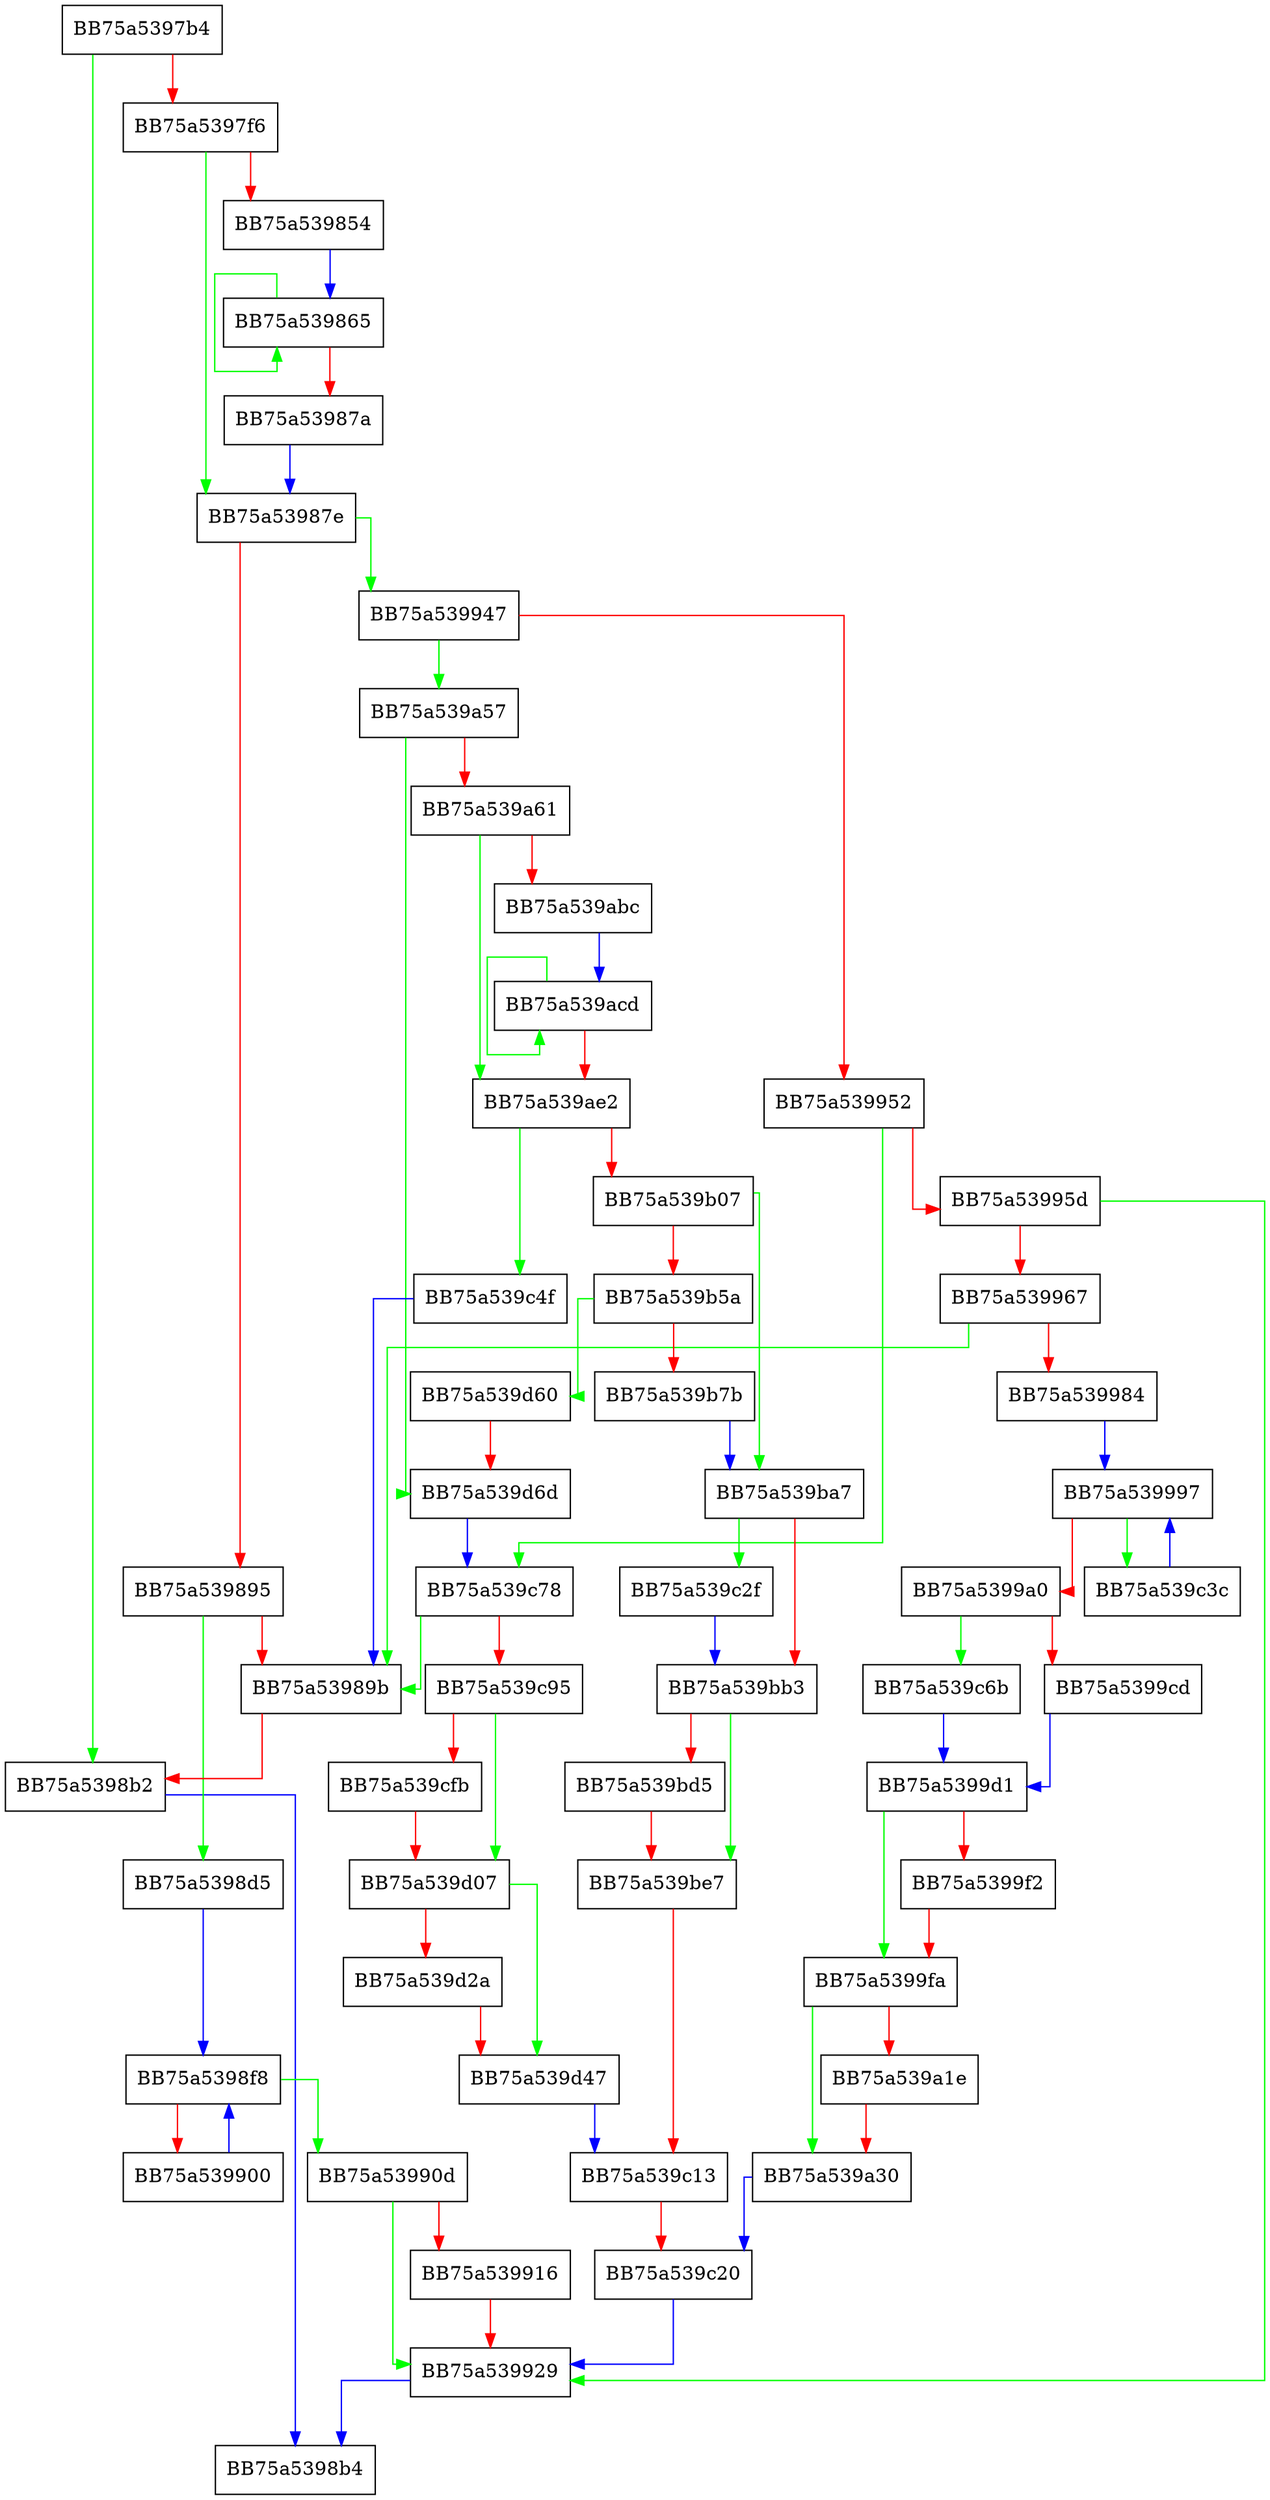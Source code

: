 digraph compileOp {
  node [shape="box"];
  graph [splines=ortho];
  BB75a5397b4 -> BB75a5398b2 [color="green"];
  BB75a5397b4 -> BB75a5397f6 [color="red"];
  BB75a5397f6 -> BB75a53987e [color="green"];
  BB75a5397f6 -> BB75a539854 [color="red"];
  BB75a539854 -> BB75a539865 [color="blue"];
  BB75a539865 -> BB75a539865 [color="green"];
  BB75a539865 -> BB75a53987a [color="red"];
  BB75a53987a -> BB75a53987e [color="blue"];
  BB75a53987e -> BB75a539947 [color="green"];
  BB75a53987e -> BB75a539895 [color="red"];
  BB75a539895 -> BB75a5398d5 [color="green"];
  BB75a539895 -> BB75a53989b [color="red"];
  BB75a53989b -> BB75a5398b2 [color="red"];
  BB75a5398b2 -> BB75a5398b4 [color="blue"];
  BB75a5398d5 -> BB75a5398f8 [color="blue"];
  BB75a5398f8 -> BB75a53990d [color="green"];
  BB75a5398f8 -> BB75a539900 [color="red"];
  BB75a539900 -> BB75a5398f8 [color="blue"];
  BB75a53990d -> BB75a539929 [color="green"];
  BB75a53990d -> BB75a539916 [color="red"];
  BB75a539916 -> BB75a539929 [color="red"];
  BB75a539929 -> BB75a5398b4 [color="blue"];
  BB75a539947 -> BB75a539a57 [color="green"];
  BB75a539947 -> BB75a539952 [color="red"];
  BB75a539952 -> BB75a539c78 [color="green"];
  BB75a539952 -> BB75a53995d [color="red"];
  BB75a53995d -> BB75a539929 [color="green"];
  BB75a53995d -> BB75a539967 [color="red"];
  BB75a539967 -> BB75a53989b [color="green"];
  BB75a539967 -> BB75a539984 [color="red"];
  BB75a539984 -> BB75a539997 [color="blue"];
  BB75a539997 -> BB75a539c3c [color="green"];
  BB75a539997 -> BB75a5399a0 [color="red"];
  BB75a5399a0 -> BB75a539c6b [color="green"];
  BB75a5399a0 -> BB75a5399cd [color="red"];
  BB75a5399cd -> BB75a5399d1 [color="blue"];
  BB75a5399d1 -> BB75a5399fa [color="green"];
  BB75a5399d1 -> BB75a5399f2 [color="red"];
  BB75a5399f2 -> BB75a5399fa [color="red"];
  BB75a5399fa -> BB75a539a30 [color="green"];
  BB75a5399fa -> BB75a539a1e [color="red"];
  BB75a539a1e -> BB75a539a30 [color="red"];
  BB75a539a30 -> BB75a539c20 [color="blue"];
  BB75a539a57 -> BB75a539d6d [color="green"];
  BB75a539a57 -> BB75a539a61 [color="red"];
  BB75a539a61 -> BB75a539ae2 [color="green"];
  BB75a539a61 -> BB75a539abc [color="red"];
  BB75a539abc -> BB75a539acd [color="blue"];
  BB75a539acd -> BB75a539acd [color="green"];
  BB75a539acd -> BB75a539ae2 [color="red"];
  BB75a539ae2 -> BB75a539c4f [color="green"];
  BB75a539ae2 -> BB75a539b07 [color="red"];
  BB75a539b07 -> BB75a539ba7 [color="green"];
  BB75a539b07 -> BB75a539b5a [color="red"];
  BB75a539b5a -> BB75a539d60 [color="green"];
  BB75a539b5a -> BB75a539b7b [color="red"];
  BB75a539b7b -> BB75a539ba7 [color="blue"];
  BB75a539ba7 -> BB75a539c2f [color="green"];
  BB75a539ba7 -> BB75a539bb3 [color="red"];
  BB75a539bb3 -> BB75a539be7 [color="green"];
  BB75a539bb3 -> BB75a539bd5 [color="red"];
  BB75a539bd5 -> BB75a539be7 [color="red"];
  BB75a539be7 -> BB75a539c13 [color="red"];
  BB75a539c13 -> BB75a539c20 [color="red"];
  BB75a539c20 -> BB75a539929 [color="blue"];
  BB75a539c2f -> BB75a539bb3 [color="blue"];
  BB75a539c3c -> BB75a539997 [color="blue"];
  BB75a539c4f -> BB75a53989b [color="blue"];
  BB75a539c6b -> BB75a5399d1 [color="blue"];
  BB75a539c78 -> BB75a53989b [color="green"];
  BB75a539c78 -> BB75a539c95 [color="red"];
  BB75a539c95 -> BB75a539d07 [color="green"];
  BB75a539c95 -> BB75a539cfb [color="red"];
  BB75a539cfb -> BB75a539d07 [color="red"];
  BB75a539d07 -> BB75a539d47 [color="green"];
  BB75a539d07 -> BB75a539d2a [color="red"];
  BB75a539d2a -> BB75a539d47 [color="red"];
  BB75a539d47 -> BB75a539c13 [color="blue"];
  BB75a539d60 -> BB75a539d6d [color="red"];
  BB75a539d6d -> BB75a539c78 [color="blue"];
}